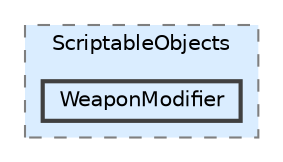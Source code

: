 digraph "Q:/IdleWave/Projet/Assets/Scripts/RogueGenesia/ScriptableObjects/WeaponModifier"
{
 // LATEX_PDF_SIZE
  bgcolor="transparent";
  edge [fontname=Helvetica,fontsize=10,labelfontname=Helvetica,labelfontsize=10];
  node [fontname=Helvetica,fontsize=10,shape=box,height=0.2,width=0.4];
  compound=true
  subgraph clusterdir_b126eae8dc8e4603e91a4f47216e00aa {
    graph [ bgcolor="#daedff", pencolor="grey50", label="ScriptableObjects", fontname=Helvetica,fontsize=10 style="filled,dashed", URL="dir_b126eae8dc8e4603e91a4f47216e00aa.html",tooltip=""]
  dir_983076670978202e3e916c6d8efb132c [label="WeaponModifier", fillcolor="#daedff", color="grey25", style="filled,bold", URL="dir_983076670978202e3e916c6d8efb132c.html",tooltip=""];
  }
}
